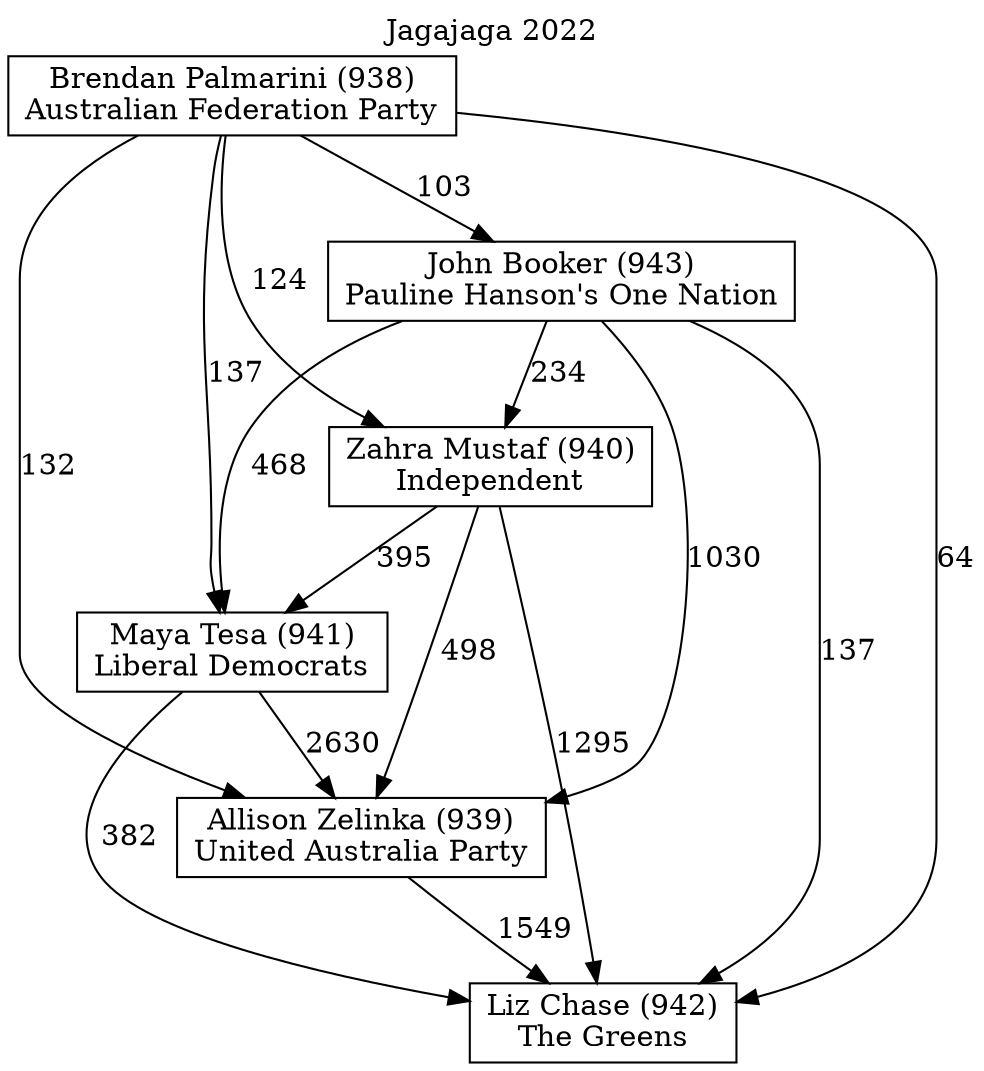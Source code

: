 // House preference flow
digraph "Liz Chase (942)_Jagajaga_2022" {
	graph [label="Jagajaga 2022" labelloc=t mclimit=10]
	node [shape=box]
	"Allison Zelinka (939)" [label="Allison Zelinka (939)
United Australia Party"]
	"Brendan Palmarini (938)" [label="Brendan Palmarini (938)
Australian Federation Party"]
	"John Booker (943)" [label="John Booker (943)
Pauline Hanson's One Nation"]
	"Liz Chase (942)" [label="Liz Chase (942)
The Greens"]
	"Maya Tesa (941)" [label="Maya Tesa (941)
Liberal Democrats"]
	"Zahra Mustaf (940)" [label="Zahra Mustaf (940)
Independent"]
	"Allison Zelinka (939)" -> "Liz Chase (942)" [label=1549]
	"Brendan Palmarini (938)" -> "Allison Zelinka (939)" [label=132]
	"Brendan Palmarini (938)" -> "John Booker (943)" [label=103]
	"Brendan Palmarini (938)" -> "Liz Chase (942)" [label=64]
	"Brendan Palmarini (938)" -> "Maya Tesa (941)" [label=137]
	"Brendan Palmarini (938)" -> "Zahra Mustaf (940)" [label=124]
	"John Booker (943)" -> "Allison Zelinka (939)" [label=1030]
	"John Booker (943)" -> "Liz Chase (942)" [label=137]
	"John Booker (943)" -> "Maya Tesa (941)" [label=468]
	"John Booker (943)" -> "Zahra Mustaf (940)" [label=234]
	"Maya Tesa (941)" -> "Allison Zelinka (939)" [label=2630]
	"Maya Tesa (941)" -> "Liz Chase (942)" [label=382]
	"Zahra Mustaf (940)" -> "Allison Zelinka (939)" [label=498]
	"Zahra Mustaf (940)" -> "Liz Chase (942)" [label=1295]
	"Zahra Mustaf (940)" -> "Maya Tesa (941)" [label=395]
}
